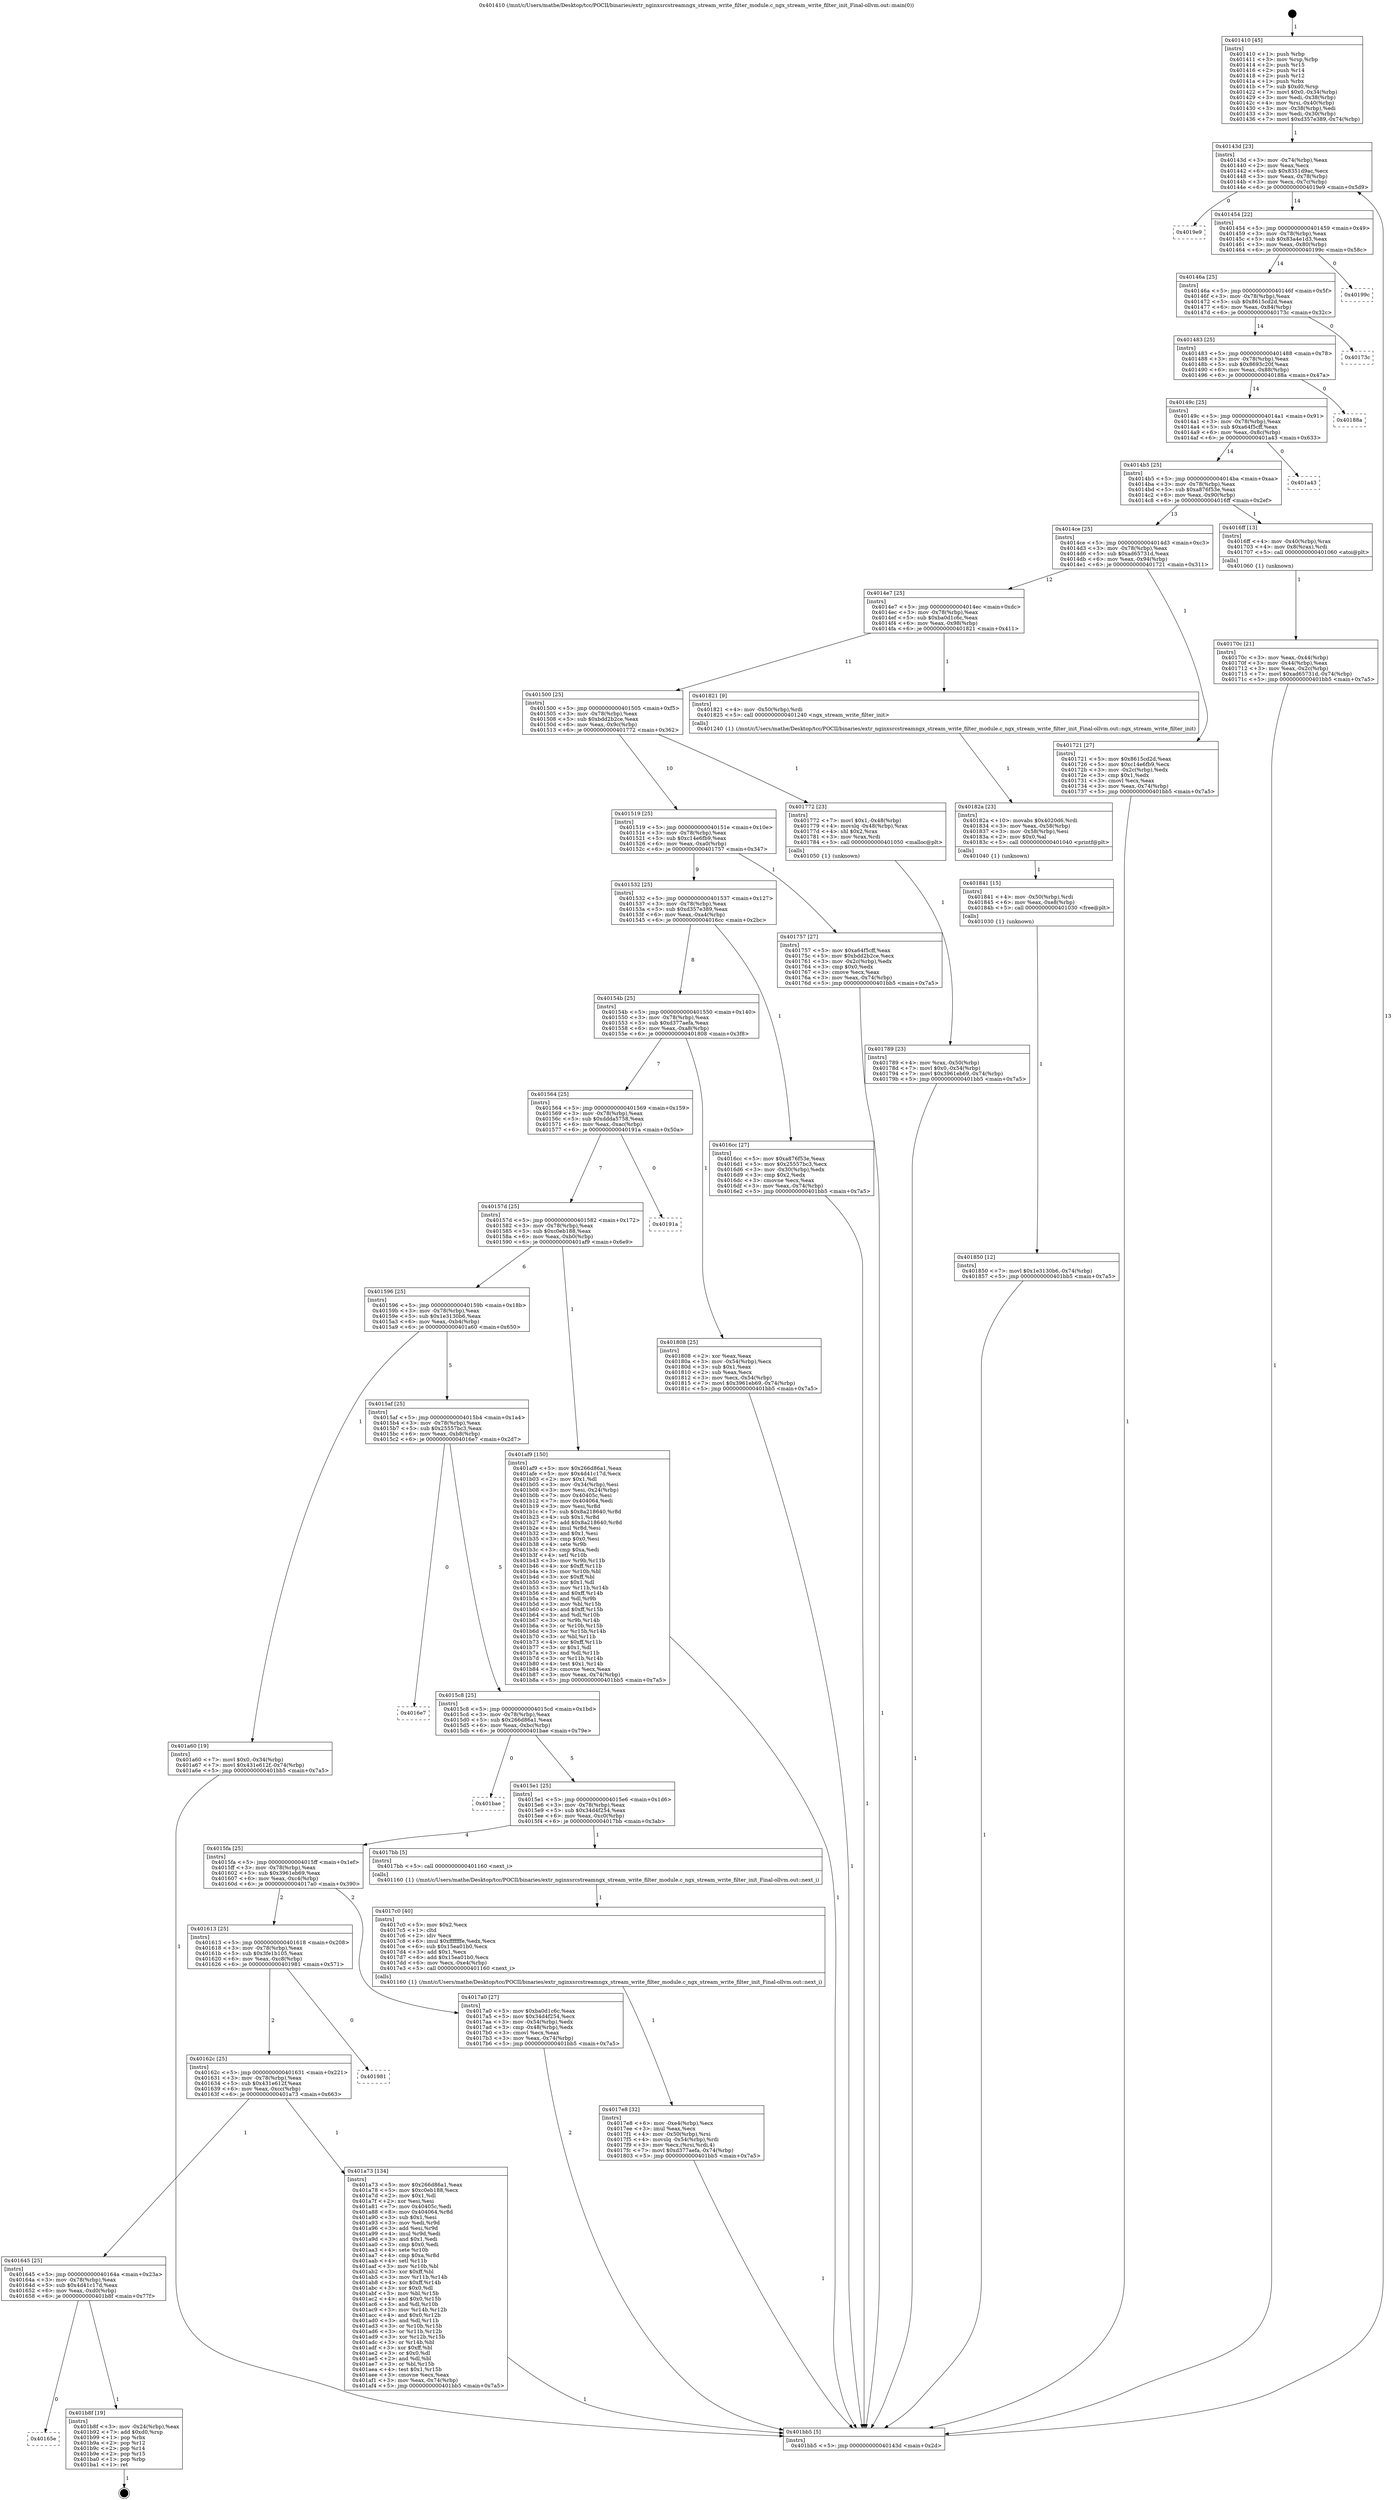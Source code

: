 digraph "0x401410" {
  label = "0x401410 (/mnt/c/Users/mathe/Desktop/tcc/POCII/binaries/extr_nginxsrcstreamngx_stream_write_filter_module.c_ngx_stream_write_filter_init_Final-ollvm.out::main(0))"
  labelloc = "t"
  node[shape=record]

  Entry [label="",width=0.3,height=0.3,shape=circle,fillcolor=black,style=filled]
  "0x40143d" [label="{
     0x40143d [23]\l
     | [instrs]\l
     &nbsp;&nbsp;0x40143d \<+3\>: mov -0x74(%rbp),%eax\l
     &nbsp;&nbsp;0x401440 \<+2\>: mov %eax,%ecx\l
     &nbsp;&nbsp;0x401442 \<+6\>: sub $0x8351d9ac,%ecx\l
     &nbsp;&nbsp;0x401448 \<+3\>: mov %eax,-0x78(%rbp)\l
     &nbsp;&nbsp;0x40144b \<+3\>: mov %ecx,-0x7c(%rbp)\l
     &nbsp;&nbsp;0x40144e \<+6\>: je 00000000004019e9 \<main+0x5d9\>\l
  }"]
  "0x4019e9" [label="{
     0x4019e9\l
  }", style=dashed]
  "0x401454" [label="{
     0x401454 [22]\l
     | [instrs]\l
     &nbsp;&nbsp;0x401454 \<+5\>: jmp 0000000000401459 \<main+0x49\>\l
     &nbsp;&nbsp;0x401459 \<+3\>: mov -0x78(%rbp),%eax\l
     &nbsp;&nbsp;0x40145c \<+5\>: sub $0x83a4e1d3,%eax\l
     &nbsp;&nbsp;0x401461 \<+3\>: mov %eax,-0x80(%rbp)\l
     &nbsp;&nbsp;0x401464 \<+6\>: je 000000000040199c \<main+0x58c\>\l
  }"]
  Exit [label="",width=0.3,height=0.3,shape=circle,fillcolor=black,style=filled,peripheries=2]
  "0x40199c" [label="{
     0x40199c\l
  }", style=dashed]
  "0x40146a" [label="{
     0x40146a [25]\l
     | [instrs]\l
     &nbsp;&nbsp;0x40146a \<+5\>: jmp 000000000040146f \<main+0x5f\>\l
     &nbsp;&nbsp;0x40146f \<+3\>: mov -0x78(%rbp),%eax\l
     &nbsp;&nbsp;0x401472 \<+5\>: sub $0x8615cd2d,%eax\l
     &nbsp;&nbsp;0x401477 \<+6\>: mov %eax,-0x84(%rbp)\l
     &nbsp;&nbsp;0x40147d \<+6\>: je 000000000040173c \<main+0x32c\>\l
  }"]
  "0x40165e" [label="{
     0x40165e\l
  }", style=dashed]
  "0x40173c" [label="{
     0x40173c\l
  }", style=dashed]
  "0x401483" [label="{
     0x401483 [25]\l
     | [instrs]\l
     &nbsp;&nbsp;0x401483 \<+5\>: jmp 0000000000401488 \<main+0x78\>\l
     &nbsp;&nbsp;0x401488 \<+3\>: mov -0x78(%rbp),%eax\l
     &nbsp;&nbsp;0x40148b \<+5\>: sub $0x8693c20f,%eax\l
     &nbsp;&nbsp;0x401490 \<+6\>: mov %eax,-0x88(%rbp)\l
     &nbsp;&nbsp;0x401496 \<+6\>: je 000000000040188a \<main+0x47a\>\l
  }"]
  "0x401b8f" [label="{
     0x401b8f [19]\l
     | [instrs]\l
     &nbsp;&nbsp;0x401b8f \<+3\>: mov -0x24(%rbp),%eax\l
     &nbsp;&nbsp;0x401b92 \<+7\>: add $0xd0,%rsp\l
     &nbsp;&nbsp;0x401b99 \<+1\>: pop %rbx\l
     &nbsp;&nbsp;0x401b9a \<+2\>: pop %r12\l
     &nbsp;&nbsp;0x401b9c \<+2\>: pop %r14\l
     &nbsp;&nbsp;0x401b9e \<+2\>: pop %r15\l
     &nbsp;&nbsp;0x401ba0 \<+1\>: pop %rbp\l
     &nbsp;&nbsp;0x401ba1 \<+1\>: ret\l
  }"]
  "0x40188a" [label="{
     0x40188a\l
  }", style=dashed]
  "0x40149c" [label="{
     0x40149c [25]\l
     | [instrs]\l
     &nbsp;&nbsp;0x40149c \<+5\>: jmp 00000000004014a1 \<main+0x91\>\l
     &nbsp;&nbsp;0x4014a1 \<+3\>: mov -0x78(%rbp),%eax\l
     &nbsp;&nbsp;0x4014a4 \<+5\>: sub $0xa64f5cff,%eax\l
     &nbsp;&nbsp;0x4014a9 \<+6\>: mov %eax,-0x8c(%rbp)\l
     &nbsp;&nbsp;0x4014af \<+6\>: je 0000000000401a43 \<main+0x633\>\l
  }"]
  "0x401645" [label="{
     0x401645 [25]\l
     | [instrs]\l
     &nbsp;&nbsp;0x401645 \<+5\>: jmp 000000000040164a \<main+0x23a\>\l
     &nbsp;&nbsp;0x40164a \<+3\>: mov -0x78(%rbp),%eax\l
     &nbsp;&nbsp;0x40164d \<+5\>: sub $0x4d41c17d,%eax\l
     &nbsp;&nbsp;0x401652 \<+6\>: mov %eax,-0xd0(%rbp)\l
     &nbsp;&nbsp;0x401658 \<+6\>: je 0000000000401b8f \<main+0x77f\>\l
  }"]
  "0x401a43" [label="{
     0x401a43\l
  }", style=dashed]
  "0x4014b5" [label="{
     0x4014b5 [25]\l
     | [instrs]\l
     &nbsp;&nbsp;0x4014b5 \<+5\>: jmp 00000000004014ba \<main+0xaa\>\l
     &nbsp;&nbsp;0x4014ba \<+3\>: mov -0x78(%rbp),%eax\l
     &nbsp;&nbsp;0x4014bd \<+5\>: sub $0xa876f53e,%eax\l
     &nbsp;&nbsp;0x4014c2 \<+6\>: mov %eax,-0x90(%rbp)\l
     &nbsp;&nbsp;0x4014c8 \<+6\>: je 00000000004016ff \<main+0x2ef\>\l
  }"]
  "0x401a73" [label="{
     0x401a73 [134]\l
     | [instrs]\l
     &nbsp;&nbsp;0x401a73 \<+5\>: mov $0x266d86a1,%eax\l
     &nbsp;&nbsp;0x401a78 \<+5\>: mov $0xc0eb188,%ecx\l
     &nbsp;&nbsp;0x401a7d \<+2\>: mov $0x1,%dl\l
     &nbsp;&nbsp;0x401a7f \<+2\>: xor %esi,%esi\l
     &nbsp;&nbsp;0x401a81 \<+7\>: mov 0x40405c,%edi\l
     &nbsp;&nbsp;0x401a88 \<+8\>: mov 0x404064,%r8d\l
     &nbsp;&nbsp;0x401a90 \<+3\>: sub $0x1,%esi\l
     &nbsp;&nbsp;0x401a93 \<+3\>: mov %edi,%r9d\l
     &nbsp;&nbsp;0x401a96 \<+3\>: add %esi,%r9d\l
     &nbsp;&nbsp;0x401a99 \<+4\>: imul %r9d,%edi\l
     &nbsp;&nbsp;0x401a9d \<+3\>: and $0x1,%edi\l
     &nbsp;&nbsp;0x401aa0 \<+3\>: cmp $0x0,%edi\l
     &nbsp;&nbsp;0x401aa3 \<+4\>: sete %r10b\l
     &nbsp;&nbsp;0x401aa7 \<+4\>: cmp $0xa,%r8d\l
     &nbsp;&nbsp;0x401aab \<+4\>: setl %r11b\l
     &nbsp;&nbsp;0x401aaf \<+3\>: mov %r10b,%bl\l
     &nbsp;&nbsp;0x401ab2 \<+3\>: xor $0xff,%bl\l
     &nbsp;&nbsp;0x401ab5 \<+3\>: mov %r11b,%r14b\l
     &nbsp;&nbsp;0x401ab8 \<+4\>: xor $0xff,%r14b\l
     &nbsp;&nbsp;0x401abc \<+3\>: xor $0x0,%dl\l
     &nbsp;&nbsp;0x401abf \<+3\>: mov %bl,%r15b\l
     &nbsp;&nbsp;0x401ac2 \<+4\>: and $0x0,%r15b\l
     &nbsp;&nbsp;0x401ac6 \<+3\>: and %dl,%r10b\l
     &nbsp;&nbsp;0x401ac9 \<+3\>: mov %r14b,%r12b\l
     &nbsp;&nbsp;0x401acc \<+4\>: and $0x0,%r12b\l
     &nbsp;&nbsp;0x401ad0 \<+3\>: and %dl,%r11b\l
     &nbsp;&nbsp;0x401ad3 \<+3\>: or %r10b,%r15b\l
     &nbsp;&nbsp;0x401ad6 \<+3\>: or %r11b,%r12b\l
     &nbsp;&nbsp;0x401ad9 \<+3\>: xor %r12b,%r15b\l
     &nbsp;&nbsp;0x401adc \<+3\>: or %r14b,%bl\l
     &nbsp;&nbsp;0x401adf \<+3\>: xor $0xff,%bl\l
     &nbsp;&nbsp;0x401ae2 \<+3\>: or $0x0,%dl\l
     &nbsp;&nbsp;0x401ae5 \<+2\>: and %dl,%bl\l
     &nbsp;&nbsp;0x401ae7 \<+3\>: or %bl,%r15b\l
     &nbsp;&nbsp;0x401aea \<+4\>: test $0x1,%r15b\l
     &nbsp;&nbsp;0x401aee \<+3\>: cmovne %ecx,%eax\l
     &nbsp;&nbsp;0x401af1 \<+3\>: mov %eax,-0x74(%rbp)\l
     &nbsp;&nbsp;0x401af4 \<+5\>: jmp 0000000000401bb5 \<main+0x7a5\>\l
  }"]
  "0x4016ff" [label="{
     0x4016ff [13]\l
     | [instrs]\l
     &nbsp;&nbsp;0x4016ff \<+4\>: mov -0x40(%rbp),%rax\l
     &nbsp;&nbsp;0x401703 \<+4\>: mov 0x8(%rax),%rdi\l
     &nbsp;&nbsp;0x401707 \<+5\>: call 0000000000401060 \<atoi@plt\>\l
     | [calls]\l
     &nbsp;&nbsp;0x401060 \{1\} (unknown)\l
  }"]
  "0x4014ce" [label="{
     0x4014ce [25]\l
     | [instrs]\l
     &nbsp;&nbsp;0x4014ce \<+5\>: jmp 00000000004014d3 \<main+0xc3\>\l
     &nbsp;&nbsp;0x4014d3 \<+3\>: mov -0x78(%rbp),%eax\l
     &nbsp;&nbsp;0x4014d6 \<+5\>: sub $0xad65731d,%eax\l
     &nbsp;&nbsp;0x4014db \<+6\>: mov %eax,-0x94(%rbp)\l
     &nbsp;&nbsp;0x4014e1 \<+6\>: je 0000000000401721 \<main+0x311\>\l
  }"]
  "0x40162c" [label="{
     0x40162c [25]\l
     | [instrs]\l
     &nbsp;&nbsp;0x40162c \<+5\>: jmp 0000000000401631 \<main+0x221\>\l
     &nbsp;&nbsp;0x401631 \<+3\>: mov -0x78(%rbp),%eax\l
     &nbsp;&nbsp;0x401634 \<+5\>: sub $0x431e612f,%eax\l
     &nbsp;&nbsp;0x401639 \<+6\>: mov %eax,-0xcc(%rbp)\l
     &nbsp;&nbsp;0x40163f \<+6\>: je 0000000000401a73 \<main+0x663\>\l
  }"]
  "0x401721" [label="{
     0x401721 [27]\l
     | [instrs]\l
     &nbsp;&nbsp;0x401721 \<+5\>: mov $0x8615cd2d,%eax\l
     &nbsp;&nbsp;0x401726 \<+5\>: mov $0xc14e6fb9,%ecx\l
     &nbsp;&nbsp;0x40172b \<+3\>: mov -0x2c(%rbp),%edx\l
     &nbsp;&nbsp;0x40172e \<+3\>: cmp $0x1,%edx\l
     &nbsp;&nbsp;0x401731 \<+3\>: cmovl %ecx,%eax\l
     &nbsp;&nbsp;0x401734 \<+3\>: mov %eax,-0x74(%rbp)\l
     &nbsp;&nbsp;0x401737 \<+5\>: jmp 0000000000401bb5 \<main+0x7a5\>\l
  }"]
  "0x4014e7" [label="{
     0x4014e7 [25]\l
     | [instrs]\l
     &nbsp;&nbsp;0x4014e7 \<+5\>: jmp 00000000004014ec \<main+0xdc\>\l
     &nbsp;&nbsp;0x4014ec \<+3\>: mov -0x78(%rbp),%eax\l
     &nbsp;&nbsp;0x4014ef \<+5\>: sub $0xba0d1c6c,%eax\l
     &nbsp;&nbsp;0x4014f4 \<+6\>: mov %eax,-0x98(%rbp)\l
     &nbsp;&nbsp;0x4014fa \<+6\>: je 0000000000401821 \<main+0x411\>\l
  }"]
  "0x401981" [label="{
     0x401981\l
  }", style=dashed]
  "0x401821" [label="{
     0x401821 [9]\l
     | [instrs]\l
     &nbsp;&nbsp;0x401821 \<+4\>: mov -0x50(%rbp),%rdi\l
     &nbsp;&nbsp;0x401825 \<+5\>: call 0000000000401240 \<ngx_stream_write_filter_init\>\l
     | [calls]\l
     &nbsp;&nbsp;0x401240 \{1\} (/mnt/c/Users/mathe/Desktop/tcc/POCII/binaries/extr_nginxsrcstreamngx_stream_write_filter_module.c_ngx_stream_write_filter_init_Final-ollvm.out::ngx_stream_write_filter_init)\l
  }"]
  "0x401500" [label="{
     0x401500 [25]\l
     | [instrs]\l
     &nbsp;&nbsp;0x401500 \<+5\>: jmp 0000000000401505 \<main+0xf5\>\l
     &nbsp;&nbsp;0x401505 \<+3\>: mov -0x78(%rbp),%eax\l
     &nbsp;&nbsp;0x401508 \<+5\>: sub $0xbdd2b2ce,%eax\l
     &nbsp;&nbsp;0x40150d \<+6\>: mov %eax,-0x9c(%rbp)\l
     &nbsp;&nbsp;0x401513 \<+6\>: je 0000000000401772 \<main+0x362\>\l
  }"]
  "0x401850" [label="{
     0x401850 [12]\l
     | [instrs]\l
     &nbsp;&nbsp;0x401850 \<+7\>: movl $0x1e3130b6,-0x74(%rbp)\l
     &nbsp;&nbsp;0x401857 \<+5\>: jmp 0000000000401bb5 \<main+0x7a5\>\l
  }"]
  "0x401772" [label="{
     0x401772 [23]\l
     | [instrs]\l
     &nbsp;&nbsp;0x401772 \<+7\>: movl $0x1,-0x48(%rbp)\l
     &nbsp;&nbsp;0x401779 \<+4\>: movslq -0x48(%rbp),%rax\l
     &nbsp;&nbsp;0x40177d \<+4\>: shl $0x2,%rax\l
     &nbsp;&nbsp;0x401781 \<+3\>: mov %rax,%rdi\l
     &nbsp;&nbsp;0x401784 \<+5\>: call 0000000000401050 \<malloc@plt\>\l
     | [calls]\l
     &nbsp;&nbsp;0x401050 \{1\} (unknown)\l
  }"]
  "0x401519" [label="{
     0x401519 [25]\l
     | [instrs]\l
     &nbsp;&nbsp;0x401519 \<+5\>: jmp 000000000040151e \<main+0x10e\>\l
     &nbsp;&nbsp;0x40151e \<+3\>: mov -0x78(%rbp),%eax\l
     &nbsp;&nbsp;0x401521 \<+5\>: sub $0xc14e6fb9,%eax\l
     &nbsp;&nbsp;0x401526 \<+6\>: mov %eax,-0xa0(%rbp)\l
     &nbsp;&nbsp;0x40152c \<+6\>: je 0000000000401757 \<main+0x347\>\l
  }"]
  "0x401841" [label="{
     0x401841 [15]\l
     | [instrs]\l
     &nbsp;&nbsp;0x401841 \<+4\>: mov -0x50(%rbp),%rdi\l
     &nbsp;&nbsp;0x401845 \<+6\>: mov %eax,-0xe8(%rbp)\l
     &nbsp;&nbsp;0x40184b \<+5\>: call 0000000000401030 \<free@plt\>\l
     | [calls]\l
     &nbsp;&nbsp;0x401030 \{1\} (unknown)\l
  }"]
  "0x401757" [label="{
     0x401757 [27]\l
     | [instrs]\l
     &nbsp;&nbsp;0x401757 \<+5\>: mov $0xa64f5cff,%eax\l
     &nbsp;&nbsp;0x40175c \<+5\>: mov $0xbdd2b2ce,%ecx\l
     &nbsp;&nbsp;0x401761 \<+3\>: mov -0x2c(%rbp),%edx\l
     &nbsp;&nbsp;0x401764 \<+3\>: cmp $0x0,%edx\l
     &nbsp;&nbsp;0x401767 \<+3\>: cmove %ecx,%eax\l
     &nbsp;&nbsp;0x40176a \<+3\>: mov %eax,-0x74(%rbp)\l
     &nbsp;&nbsp;0x40176d \<+5\>: jmp 0000000000401bb5 \<main+0x7a5\>\l
  }"]
  "0x401532" [label="{
     0x401532 [25]\l
     | [instrs]\l
     &nbsp;&nbsp;0x401532 \<+5\>: jmp 0000000000401537 \<main+0x127\>\l
     &nbsp;&nbsp;0x401537 \<+3\>: mov -0x78(%rbp),%eax\l
     &nbsp;&nbsp;0x40153a \<+5\>: sub $0xd357e389,%eax\l
     &nbsp;&nbsp;0x40153f \<+6\>: mov %eax,-0xa4(%rbp)\l
     &nbsp;&nbsp;0x401545 \<+6\>: je 00000000004016cc \<main+0x2bc\>\l
  }"]
  "0x40182a" [label="{
     0x40182a [23]\l
     | [instrs]\l
     &nbsp;&nbsp;0x40182a \<+10\>: movabs $0x4020d6,%rdi\l
     &nbsp;&nbsp;0x401834 \<+3\>: mov %eax,-0x58(%rbp)\l
     &nbsp;&nbsp;0x401837 \<+3\>: mov -0x58(%rbp),%esi\l
     &nbsp;&nbsp;0x40183a \<+2\>: mov $0x0,%al\l
     &nbsp;&nbsp;0x40183c \<+5\>: call 0000000000401040 \<printf@plt\>\l
     | [calls]\l
     &nbsp;&nbsp;0x401040 \{1\} (unknown)\l
  }"]
  "0x4016cc" [label="{
     0x4016cc [27]\l
     | [instrs]\l
     &nbsp;&nbsp;0x4016cc \<+5\>: mov $0xa876f53e,%eax\l
     &nbsp;&nbsp;0x4016d1 \<+5\>: mov $0x25557bc3,%ecx\l
     &nbsp;&nbsp;0x4016d6 \<+3\>: mov -0x30(%rbp),%edx\l
     &nbsp;&nbsp;0x4016d9 \<+3\>: cmp $0x2,%edx\l
     &nbsp;&nbsp;0x4016dc \<+3\>: cmovne %ecx,%eax\l
     &nbsp;&nbsp;0x4016df \<+3\>: mov %eax,-0x74(%rbp)\l
     &nbsp;&nbsp;0x4016e2 \<+5\>: jmp 0000000000401bb5 \<main+0x7a5\>\l
  }"]
  "0x40154b" [label="{
     0x40154b [25]\l
     | [instrs]\l
     &nbsp;&nbsp;0x40154b \<+5\>: jmp 0000000000401550 \<main+0x140\>\l
     &nbsp;&nbsp;0x401550 \<+3\>: mov -0x78(%rbp),%eax\l
     &nbsp;&nbsp;0x401553 \<+5\>: sub $0xd377aefa,%eax\l
     &nbsp;&nbsp;0x401558 \<+6\>: mov %eax,-0xa8(%rbp)\l
     &nbsp;&nbsp;0x40155e \<+6\>: je 0000000000401808 \<main+0x3f8\>\l
  }"]
  "0x401bb5" [label="{
     0x401bb5 [5]\l
     | [instrs]\l
     &nbsp;&nbsp;0x401bb5 \<+5\>: jmp 000000000040143d \<main+0x2d\>\l
  }"]
  "0x401410" [label="{
     0x401410 [45]\l
     | [instrs]\l
     &nbsp;&nbsp;0x401410 \<+1\>: push %rbp\l
     &nbsp;&nbsp;0x401411 \<+3\>: mov %rsp,%rbp\l
     &nbsp;&nbsp;0x401414 \<+2\>: push %r15\l
     &nbsp;&nbsp;0x401416 \<+2\>: push %r14\l
     &nbsp;&nbsp;0x401418 \<+2\>: push %r12\l
     &nbsp;&nbsp;0x40141a \<+1\>: push %rbx\l
     &nbsp;&nbsp;0x40141b \<+7\>: sub $0xd0,%rsp\l
     &nbsp;&nbsp;0x401422 \<+7\>: movl $0x0,-0x34(%rbp)\l
     &nbsp;&nbsp;0x401429 \<+3\>: mov %edi,-0x38(%rbp)\l
     &nbsp;&nbsp;0x40142c \<+4\>: mov %rsi,-0x40(%rbp)\l
     &nbsp;&nbsp;0x401430 \<+3\>: mov -0x38(%rbp),%edi\l
     &nbsp;&nbsp;0x401433 \<+3\>: mov %edi,-0x30(%rbp)\l
     &nbsp;&nbsp;0x401436 \<+7\>: movl $0xd357e389,-0x74(%rbp)\l
  }"]
  "0x40170c" [label="{
     0x40170c [21]\l
     | [instrs]\l
     &nbsp;&nbsp;0x40170c \<+3\>: mov %eax,-0x44(%rbp)\l
     &nbsp;&nbsp;0x40170f \<+3\>: mov -0x44(%rbp),%eax\l
     &nbsp;&nbsp;0x401712 \<+3\>: mov %eax,-0x2c(%rbp)\l
     &nbsp;&nbsp;0x401715 \<+7\>: movl $0xad65731d,-0x74(%rbp)\l
     &nbsp;&nbsp;0x40171c \<+5\>: jmp 0000000000401bb5 \<main+0x7a5\>\l
  }"]
  "0x401789" [label="{
     0x401789 [23]\l
     | [instrs]\l
     &nbsp;&nbsp;0x401789 \<+4\>: mov %rax,-0x50(%rbp)\l
     &nbsp;&nbsp;0x40178d \<+7\>: movl $0x0,-0x54(%rbp)\l
     &nbsp;&nbsp;0x401794 \<+7\>: movl $0x3961eb69,-0x74(%rbp)\l
     &nbsp;&nbsp;0x40179b \<+5\>: jmp 0000000000401bb5 \<main+0x7a5\>\l
  }"]
  "0x4017e8" [label="{
     0x4017e8 [32]\l
     | [instrs]\l
     &nbsp;&nbsp;0x4017e8 \<+6\>: mov -0xe4(%rbp),%ecx\l
     &nbsp;&nbsp;0x4017ee \<+3\>: imul %eax,%ecx\l
     &nbsp;&nbsp;0x4017f1 \<+4\>: mov -0x50(%rbp),%rsi\l
     &nbsp;&nbsp;0x4017f5 \<+4\>: movslq -0x54(%rbp),%rdi\l
     &nbsp;&nbsp;0x4017f9 \<+3\>: mov %ecx,(%rsi,%rdi,4)\l
     &nbsp;&nbsp;0x4017fc \<+7\>: movl $0xd377aefa,-0x74(%rbp)\l
     &nbsp;&nbsp;0x401803 \<+5\>: jmp 0000000000401bb5 \<main+0x7a5\>\l
  }"]
  "0x401808" [label="{
     0x401808 [25]\l
     | [instrs]\l
     &nbsp;&nbsp;0x401808 \<+2\>: xor %eax,%eax\l
     &nbsp;&nbsp;0x40180a \<+3\>: mov -0x54(%rbp),%ecx\l
     &nbsp;&nbsp;0x40180d \<+3\>: sub $0x1,%eax\l
     &nbsp;&nbsp;0x401810 \<+2\>: sub %eax,%ecx\l
     &nbsp;&nbsp;0x401812 \<+3\>: mov %ecx,-0x54(%rbp)\l
     &nbsp;&nbsp;0x401815 \<+7\>: movl $0x3961eb69,-0x74(%rbp)\l
     &nbsp;&nbsp;0x40181c \<+5\>: jmp 0000000000401bb5 \<main+0x7a5\>\l
  }"]
  "0x401564" [label="{
     0x401564 [25]\l
     | [instrs]\l
     &nbsp;&nbsp;0x401564 \<+5\>: jmp 0000000000401569 \<main+0x159\>\l
     &nbsp;&nbsp;0x401569 \<+3\>: mov -0x78(%rbp),%eax\l
     &nbsp;&nbsp;0x40156c \<+5\>: sub $0xddda5758,%eax\l
     &nbsp;&nbsp;0x401571 \<+6\>: mov %eax,-0xac(%rbp)\l
     &nbsp;&nbsp;0x401577 \<+6\>: je 000000000040191a \<main+0x50a\>\l
  }"]
  "0x4017c0" [label="{
     0x4017c0 [40]\l
     | [instrs]\l
     &nbsp;&nbsp;0x4017c0 \<+5\>: mov $0x2,%ecx\l
     &nbsp;&nbsp;0x4017c5 \<+1\>: cltd\l
     &nbsp;&nbsp;0x4017c6 \<+2\>: idiv %ecx\l
     &nbsp;&nbsp;0x4017c8 \<+6\>: imul $0xfffffffe,%edx,%ecx\l
     &nbsp;&nbsp;0x4017ce \<+6\>: sub $0x15ea01b0,%ecx\l
     &nbsp;&nbsp;0x4017d4 \<+3\>: add $0x1,%ecx\l
     &nbsp;&nbsp;0x4017d7 \<+6\>: add $0x15ea01b0,%ecx\l
     &nbsp;&nbsp;0x4017dd \<+6\>: mov %ecx,-0xe4(%rbp)\l
     &nbsp;&nbsp;0x4017e3 \<+5\>: call 0000000000401160 \<next_i\>\l
     | [calls]\l
     &nbsp;&nbsp;0x401160 \{1\} (/mnt/c/Users/mathe/Desktop/tcc/POCII/binaries/extr_nginxsrcstreamngx_stream_write_filter_module.c_ngx_stream_write_filter_init_Final-ollvm.out::next_i)\l
  }"]
  "0x40191a" [label="{
     0x40191a\l
  }", style=dashed]
  "0x40157d" [label="{
     0x40157d [25]\l
     | [instrs]\l
     &nbsp;&nbsp;0x40157d \<+5\>: jmp 0000000000401582 \<main+0x172\>\l
     &nbsp;&nbsp;0x401582 \<+3\>: mov -0x78(%rbp),%eax\l
     &nbsp;&nbsp;0x401585 \<+5\>: sub $0xc0eb188,%eax\l
     &nbsp;&nbsp;0x40158a \<+6\>: mov %eax,-0xb0(%rbp)\l
     &nbsp;&nbsp;0x401590 \<+6\>: je 0000000000401af9 \<main+0x6e9\>\l
  }"]
  "0x401613" [label="{
     0x401613 [25]\l
     | [instrs]\l
     &nbsp;&nbsp;0x401613 \<+5\>: jmp 0000000000401618 \<main+0x208\>\l
     &nbsp;&nbsp;0x401618 \<+3\>: mov -0x78(%rbp),%eax\l
     &nbsp;&nbsp;0x40161b \<+5\>: sub $0x3fe1b105,%eax\l
     &nbsp;&nbsp;0x401620 \<+6\>: mov %eax,-0xc8(%rbp)\l
     &nbsp;&nbsp;0x401626 \<+6\>: je 0000000000401981 \<main+0x571\>\l
  }"]
  "0x401af9" [label="{
     0x401af9 [150]\l
     | [instrs]\l
     &nbsp;&nbsp;0x401af9 \<+5\>: mov $0x266d86a1,%eax\l
     &nbsp;&nbsp;0x401afe \<+5\>: mov $0x4d41c17d,%ecx\l
     &nbsp;&nbsp;0x401b03 \<+2\>: mov $0x1,%dl\l
     &nbsp;&nbsp;0x401b05 \<+3\>: mov -0x34(%rbp),%esi\l
     &nbsp;&nbsp;0x401b08 \<+3\>: mov %esi,-0x24(%rbp)\l
     &nbsp;&nbsp;0x401b0b \<+7\>: mov 0x40405c,%esi\l
     &nbsp;&nbsp;0x401b12 \<+7\>: mov 0x404064,%edi\l
     &nbsp;&nbsp;0x401b19 \<+3\>: mov %esi,%r8d\l
     &nbsp;&nbsp;0x401b1c \<+7\>: sub $0x8a218640,%r8d\l
     &nbsp;&nbsp;0x401b23 \<+4\>: sub $0x1,%r8d\l
     &nbsp;&nbsp;0x401b27 \<+7\>: add $0x8a218640,%r8d\l
     &nbsp;&nbsp;0x401b2e \<+4\>: imul %r8d,%esi\l
     &nbsp;&nbsp;0x401b32 \<+3\>: and $0x1,%esi\l
     &nbsp;&nbsp;0x401b35 \<+3\>: cmp $0x0,%esi\l
     &nbsp;&nbsp;0x401b38 \<+4\>: sete %r9b\l
     &nbsp;&nbsp;0x401b3c \<+3\>: cmp $0xa,%edi\l
     &nbsp;&nbsp;0x401b3f \<+4\>: setl %r10b\l
     &nbsp;&nbsp;0x401b43 \<+3\>: mov %r9b,%r11b\l
     &nbsp;&nbsp;0x401b46 \<+4\>: xor $0xff,%r11b\l
     &nbsp;&nbsp;0x401b4a \<+3\>: mov %r10b,%bl\l
     &nbsp;&nbsp;0x401b4d \<+3\>: xor $0xff,%bl\l
     &nbsp;&nbsp;0x401b50 \<+3\>: xor $0x1,%dl\l
     &nbsp;&nbsp;0x401b53 \<+3\>: mov %r11b,%r14b\l
     &nbsp;&nbsp;0x401b56 \<+4\>: and $0xff,%r14b\l
     &nbsp;&nbsp;0x401b5a \<+3\>: and %dl,%r9b\l
     &nbsp;&nbsp;0x401b5d \<+3\>: mov %bl,%r15b\l
     &nbsp;&nbsp;0x401b60 \<+4\>: and $0xff,%r15b\l
     &nbsp;&nbsp;0x401b64 \<+3\>: and %dl,%r10b\l
     &nbsp;&nbsp;0x401b67 \<+3\>: or %r9b,%r14b\l
     &nbsp;&nbsp;0x401b6a \<+3\>: or %r10b,%r15b\l
     &nbsp;&nbsp;0x401b6d \<+3\>: xor %r15b,%r14b\l
     &nbsp;&nbsp;0x401b70 \<+3\>: or %bl,%r11b\l
     &nbsp;&nbsp;0x401b73 \<+4\>: xor $0xff,%r11b\l
     &nbsp;&nbsp;0x401b77 \<+3\>: or $0x1,%dl\l
     &nbsp;&nbsp;0x401b7a \<+3\>: and %dl,%r11b\l
     &nbsp;&nbsp;0x401b7d \<+3\>: or %r11b,%r14b\l
     &nbsp;&nbsp;0x401b80 \<+4\>: test $0x1,%r14b\l
     &nbsp;&nbsp;0x401b84 \<+3\>: cmovne %ecx,%eax\l
     &nbsp;&nbsp;0x401b87 \<+3\>: mov %eax,-0x74(%rbp)\l
     &nbsp;&nbsp;0x401b8a \<+5\>: jmp 0000000000401bb5 \<main+0x7a5\>\l
  }"]
  "0x401596" [label="{
     0x401596 [25]\l
     | [instrs]\l
     &nbsp;&nbsp;0x401596 \<+5\>: jmp 000000000040159b \<main+0x18b\>\l
     &nbsp;&nbsp;0x40159b \<+3\>: mov -0x78(%rbp),%eax\l
     &nbsp;&nbsp;0x40159e \<+5\>: sub $0x1e3130b6,%eax\l
     &nbsp;&nbsp;0x4015a3 \<+6\>: mov %eax,-0xb4(%rbp)\l
     &nbsp;&nbsp;0x4015a9 \<+6\>: je 0000000000401a60 \<main+0x650\>\l
  }"]
  "0x4017a0" [label="{
     0x4017a0 [27]\l
     | [instrs]\l
     &nbsp;&nbsp;0x4017a0 \<+5\>: mov $0xba0d1c6c,%eax\l
     &nbsp;&nbsp;0x4017a5 \<+5\>: mov $0x34d4f254,%ecx\l
     &nbsp;&nbsp;0x4017aa \<+3\>: mov -0x54(%rbp),%edx\l
     &nbsp;&nbsp;0x4017ad \<+3\>: cmp -0x48(%rbp),%edx\l
     &nbsp;&nbsp;0x4017b0 \<+3\>: cmovl %ecx,%eax\l
     &nbsp;&nbsp;0x4017b3 \<+3\>: mov %eax,-0x74(%rbp)\l
     &nbsp;&nbsp;0x4017b6 \<+5\>: jmp 0000000000401bb5 \<main+0x7a5\>\l
  }"]
  "0x401a60" [label="{
     0x401a60 [19]\l
     | [instrs]\l
     &nbsp;&nbsp;0x401a60 \<+7\>: movl $0x0,-0x34(%rbp)\l
     &nbsp;&nbsp;0x401a67 \<+7\>: movl $0x431e612f,-0x74(%rbp)\l
     &nbsp;&nbsp;0x401a6e \<+5\>: jmp 0000000000401bb5 \<main+0x7a5\>\l
  }"]
  "0x4015af" [label="{
     0x4015af [25]\l
     | [instrs]\l
     &nbsp;&nbsp;0x4015af \<+5\>: jmp 00000000004015b4 \<main+0x1a4\>\l
     &nbsp;&nbsp;0x4015b4 \<+3\>: mov -0x78(%rbp),%eax\l
     &nbsp;&nbsp;0x4015b7 \<+5\>: sub $0x25557bc3,%eax\l
     &nbsp;&nbsp;0x4015bc \<+6\>: mov %eax,-0xb8(%rbp)\l
     &nbsp;&nbsp;0x4015c2 \<+6\>: je 00000000004016e7 \<main+0x2d7\>\l
  }"]
  "0x4015fa" [label="{
     0x4015fa [25]\l
     | [instrs]\l
     &nbsp;&nbsp;0x4015fa \<+5\>: jmp 00000000004015ff \<main+0x1ef\>\l
     &nbsp;&nbsp;0x4015ff \<+3\>: mov -0x78(%rbp),%eax\l
     &nbsp;&nbsp;0x401602 \<+5\>: sub $0x3961eb69,%eax\l
     &nbsp;&nbsp;0x401607 \<+6\>: mov %eax,-0xc4(%rbp)\l
     &nbsp;&nbsp;0x40160d \<+6\>: je 00000000004017a0 \<main+0x390\>\l
  }"]
  "0x4016e7" [label="{
     0x4016e7\l
  }", style=dashed]
  "0x4015c8" [label="{
     0x4015c8 [25]\l
     | [instrs]\l
     &nbsp;&nbsp;0x4015c8 \<+5\>: jmp 00000000004015cd \<main+0x1bd\>\l
     &nbsp;&nbsp;0x4015cd \<+3\>: mov -0x78(%rbp),%eax\l
     &nbsp;&nbsp;0x4015d0 \<+5\>: sub $0x266d86a1,%eax\l
     &nbsp;&nbsp;0x4015d5 \<+6\>: mov %eax,-0xbc(%rbp)\l
     &nbsp;&nbsp;0x4015db \<+6\>: je 0000000000401bae \<main+0x79e\>\l
  }"]
  "0x4017bb" [label="{
     0x4017bb [5]\l
     | [instrs]\l
     &nbsp;&nbsp;0x4017bb \<+5\>: call 0000000000401160 \<next_i\>\l
     | [calls]\l
     &nbsp;&nbsp;0x401160 \{1\} (/mnt/c/Users/mathe/Desktop/tcc/POCII/binaries/extr_nginxsrcstreamngx_stream_write_filter_module.c_ngx_stream_write_filter_init_Final-ollvm.out::next_i)\l
  }"]
  "0x401bae" [label="{
     0x401bae\l
  }", style=dashed]
  "0x4015e1" [label="{
     0x4015e1 [25]\l
     | [instrs]\l
     &nbsp;&nbsp;0x4015e1 \<+5\>: jmp 00000000004015e6 \<main+0x1d6\>\l
     &nbsp;&nbsp;0x4015e6 \<+3\>: mov -0x78(%rbp),%eax\l
     &nbsp;&nbsp;0x4015e9 \<+5\>: sub $0x34d4f254,%eax\l
     &nbsp;&nbsp;0x4015ee \<+6\>: mov %eax,-0xc0(%rbp)\l
     &nbsp;&nbsp;0x4015f4 \<+6\>: je 00000000004017bb \<main+0x3ab\>\l
  }"]
  Entry -> "0x401410" [label=" 1"]
  "0x40143d" -> "0x4019e9" [label=" 0"]
  "0x40143d" -> "0x401454" [label=" 14"]
  "0x401b8f" -> Exit [label=" 1"]
  "0x401454" -> "0x40199c" [label=" 0"]
  "0x401454" -> "0x40146a" [label=" 14"]
  "0x401645" -> "0x40165e" [label=" 0"]
  "0x40146a" -> "0x40173c" [label=" 0"]
  "0x40146a" -> "0x401483" [label=" 14"]
  "0x401645" -> "0x401b8f" [label=" 1"]
  "0x401483" -> "0x40188a" [label=" 0"]
  "0x401483" -> "0x40149c" [label=" 14"]
  "0x401af9" -> "0x401bb5" [label=" 1"]
  "0x40149c" -> "0x401a43" [label=" 0"]
  "0x40149c" -> "0x4014b5" [label=" 14"]
  "0x401a73" -> "0x401bb5" [label=" 1"]
  "0x4014b5" -> "0x4016ff" [label=" 1"]
  "0x4014b5" -> "0x4014ce" [label=" 13"]
  "0x40162c" -> "0x401645" [label=" 1"]
  "0x4014ce" -> "0x401721" [label=" 1"]
  "0x4014ce" -> "0x4014e7" [label=" 12"]
  "0x40162c" -> "0x401a73" [label=" 1"]
  "0x4014e7" -> "0x401821" [label=" 1"]
  "0x4014e7" -> "0x401500" [label=" 11"]
  "0x401613" -> "0x40162c" [label=" 2"]
  "0x401500" -> "0x401772" [label=" 1"]
  "0x401500" -> "0x401519" [label=" 10"]
  "0x401613" -> "0x401981" [label=" 0"]
  "0x401519" -> "0x401757" [label=" 1"]
  "0x401519" -> "0x401532" [label=" 9"]
  "0x401a60" -> "0x401bb5" [label=" 1"]
  "0x401532" -> "0x4016cc" [label=" 1"]
  "0x401532" -> "0x40154b" [label=" 8"]
  "0x4016cc" -> "0x401bb5" [label=" 1"]
  "0x401410" -> "0x40143d" [label=" 1"]
  "0x401bb5" -> "0x40143d" [label=" 13"]
  "0x4016ff" -> "0x40170c" [label=" 1"]
  "0x40170c" -> "0x401bb5" [label=" 1"]
  "0x401721" -> "0x401bb5" [label=" 1"]
  "0x401757" -> "0x401bb5" [label=" 1"]
  "0x401772" -> "0x401789" [label=" 1"]
  "0x401789" -> "0x401bb5" [label=" 1"]
  "0x401850" -> "0x401bb5" [label=" 1"]
  "0x40154b" -> "0x401808" [label=" 1"]
  "0x40154b" -> "0x401564" [label=" 7"]
  "0x401841" -> "0x401850" [label=" 1"]
  "0x401564" -> "0x40191a" [label=" 0"]
  "0x401564" -> "0x40157d" [label=" 7"]
  "0x40182a" -> "0x401841" [label=" 1"]
  "0x40157d" -> "0x401af9" [label=" 1"]
  "0x40157d" -> "0x401596" [label=" 6"]
  "0x401821" -> "0x40182a" [label=" 1"]
  "0x401596" -> "0x401a60" [label=" 1"]
  "0x401596" -> "0x4015af" [label=" 5"]
  "0x401808" -> "0x401bb5" [label=" 1"]
  "0x4015af" -> "0x4016e7" [label=" 0"]
  "0x4015af" -> "0x4015c8" [label=" 5"]
  "0x4017c0" -> "0x4017e8" [label=" 1"]
  "0x4015c8" -> "0x401bae" [label=" 0"]
  "0x4015c8" -> "0x4015e1" [label=" 5"]
  "0x4017bb" -> "0x4017c0" [label=" 1"]
  "0x4015e1" -> "0x4017bb" [label=" 1"]
  "0x4015e1" -> "0x4015fa" [label=" 4"]
  "0x4017e8" -> "0x401bb5" [label=" 1"]
  "0x4015fa" -> "0x4017a0" [label=" 2"]
  "0x4015fa" -> "0x401613" [label=" 2"]
  "0x4017a0" -> "0x401bb5" [label=" 2"]
}
